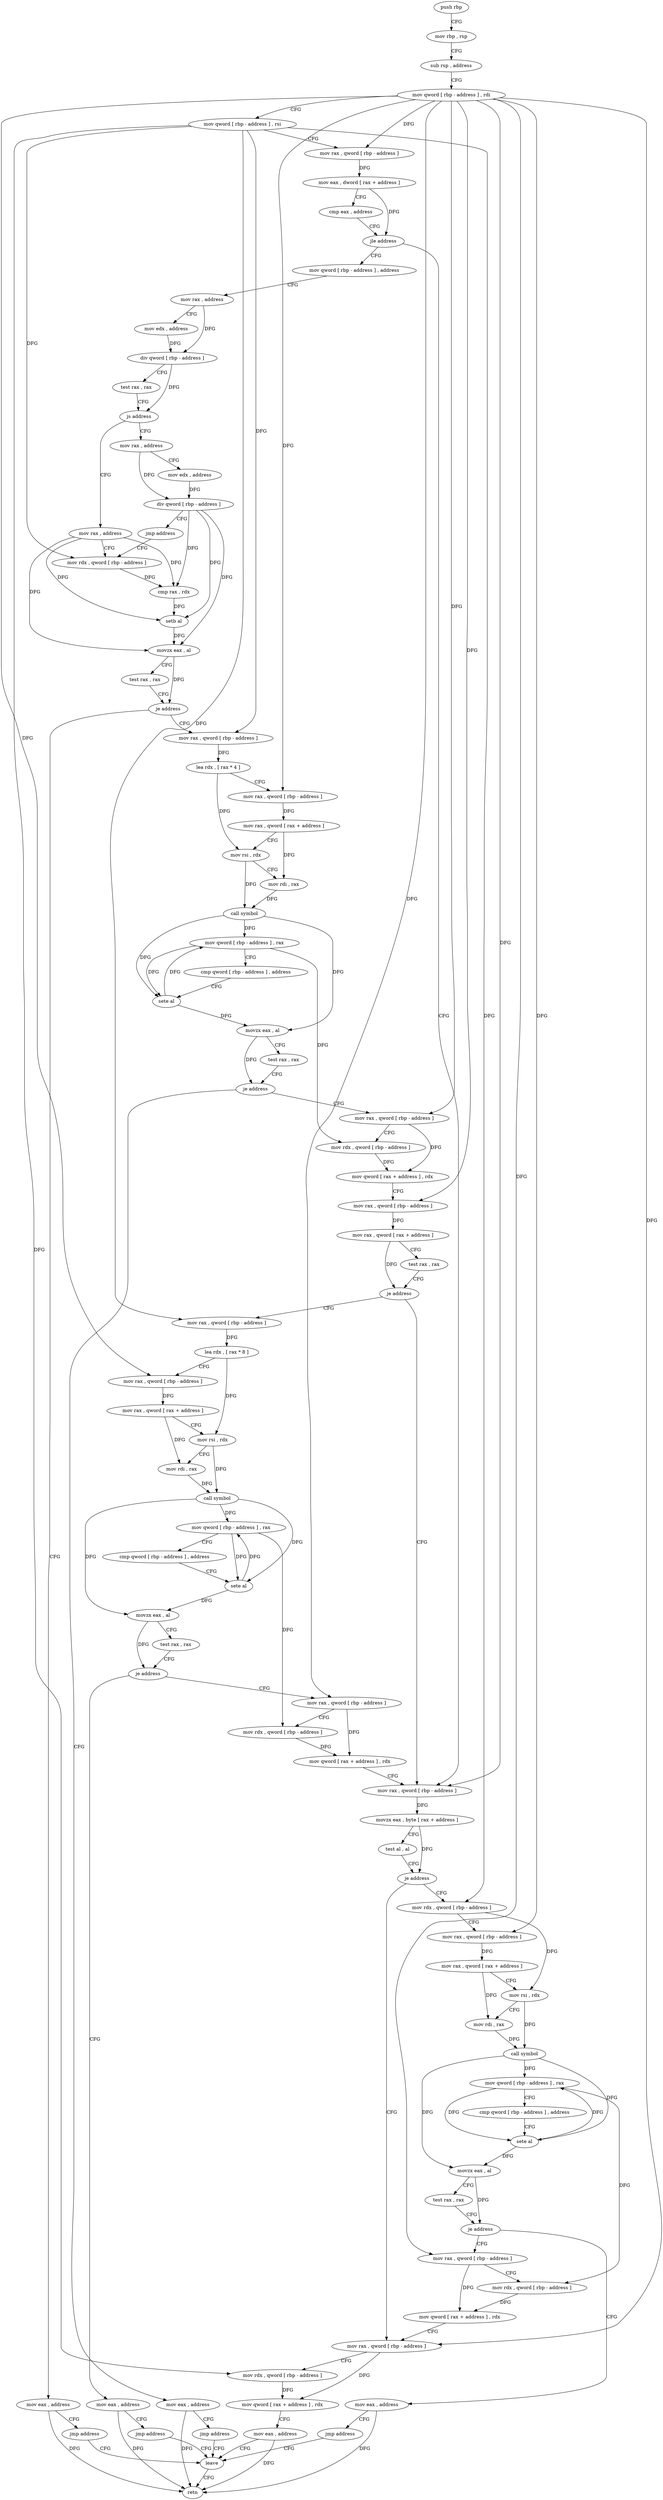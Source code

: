 digraph "func" {
"4366812" [label = "push rbp" ]
"4366813" [label = "mov rbp , rsp" ]
"4366816" [label = "sub rsp , address" ]
"4366820" [label = "mov qword [ rbp - address ] , rdi" ]
"4366824" [label = "mov qword [ rbp - address ] , rsi" ]
"4366828" [label = "mov rax , qword [ rbp - address ]" ]
"4366832" [label = "mov eax , dword [ rax + address ]" ]
"4366838" [label = "cmp eax , address" ]
"4366841" [label = "jle address" ]
"4367088" [label = "mov rax , qword [ rbp - address ]" ]
"4366847" [label = "mov qword [ rbp - address ] , address" ]
"4367092" [label = "movzx eax , byte [ rax + address ]" ]
"4367099" [label = "test al , al" ]
"4367101" [label = "je address" ]
"4367165" [label = "mov rax , qword [ rbp - address ]" ]
"4367103" [label = "mov rdx , qword [ rbp - address ]" ]
"4366855" [label = "mov rax , address" ]
"4366862" [label = "mov edx , address" ]
"4366867" [label = "div qword [ rbp - address ]" ]
"4366871" [label = "test rax , rax" ]
"4366874" [label = "js address" ]
"4366894" [label = "mov rax , address" ]
"4366876" [label = "mov rax , address" ]
"4367169" [label = "mov rdx , qword [ rbp - address ]" ]
"4367173" [label = "mov qword [ rax + address ] , rdx" ]
"4367177" [label = "mov eax , address" ]
"4367182" [label = "leave" ]
"4367107" [label = "mov rax , qword [ rbp - address ]" ]
"4367111" [label = "mov rax , qword [ rax + address ]" ]
"4367115" [label = "mov rsi , rdx" ]
"4367118" [label = "mov rdi , rax" ]
"4367121" [label = "call symbol" ]
"4367126" [label = "mov qword [ rbp - address ] , rax" ]
"4367130" [label = "cmp qword [ rbp - address ] , address" ]
"4367135" [label = "sete al" ]
"4367138" [label = "movzx eax , al" ]
"4367141" [label = "test rax , rax" ]
"4367144" [label = "je address" ]
"4367153" [label = "mov rax , qword [ rbp - address ]" ]
"4367146" [label = "mov eax , address" ]
"4366904" [label = "mov rdx , qword [ rbp - address ]" ]
"4366883" [label = "mov edx , address" ]
"4366888" [label = "div qword [ rbp - address ]" ]
"4366892" [label = "jmp address" ]
"4367157" [label = "mov rdx , qword [ rbp - address ]" ]
"4367161" [label = "mov qword [ rax + address ] , rdx" ]
"4367151" [label = "jmp address" ]
"4366932" [label = "mov rax , qword [ rbp - address ]" ]
"4366936" [label = "lea rdx , [ rax * 4 ]" ]
"4366944" [label = "mov rax , qword [ rbp - address ]" ]
"4366948" [label = "mov rax , qword [ rax + address ]" ]
"4366952" [label = "mov rsi , rdx" ]
"4366955" [label = "mov rdi , rax" ]
"4366958" [label = "call symbol" ]
"4366963" [label = "mov qword [ rbp - address ] , rax" ]
"4366967" [label = "cmp qword [ rbp - address ] , address" ]
"4366972" [label = "sete al" ]
"4366975" [label = "movzx eax , al" ]
"4366978" [label = "test rax , rax" ]
"4366981" [label = "je address" ]
"4366993" [label = "mov rax , qword [ rbp - address ]" ]
"4366983" [label = "mov eax , address" ]
"4366922" [label = "mov eax , address" ]
"4366927" [label = "jmp address" ]
"4366908" [label = "cmp rax , rdx" ]
"4366911" [label = "setb al" ]
"4366914" [label = "movzx eax , al" ]
"4366917" [label = "test rax , rax" ]
"4366920" [label = "je address" ]
"4367183" [label = "retn" ]
"4366997" [label = "mov rdx , qword [ rbp - address ]" ]
"4367001" [label = "mov qword [ rax + address ] , rdx" ]
"4367005" [label = "mov rax , qword [ rbp - address ]" ]
"4367009" [label = "mov rax , qword [ rax + address ]" ]
"4367013" [label = "test rax , rax" ]
"4367016" [label = "je address" ]
"4367018" [label = "mov rax , qword [ rbp - address ]" ]
"4366988" [label = "jmp address" ]
"4367022" [label = "lea rdx , [ rax * 8 ]" ]
"4367030" [label = "mov rax , qword [ rbp - address ]" ]
"4367034" [label = "mov rax , qword [ rax + address ]" ]
"4367038" [label = "mov rsi , rdx" ]
"4367041" [label = "mov rdi , rax" ]
"4367044" [label = "call symbol" ]
"4367049" [label = "mov qword [ rbp - address ] , rax" ]
"4367053" [label = "cmp qword [ rbp - address ] , address" ]
"4367058" [label = "sete al" ]
"4367061" [label = "movzx eax , al" ]
"4367064" [label = "test rax , rax" ]
"4367067" [label = "je address" ]
"4367076" [label = "mov rax , qword [ rbp - address ]" ]
"4367069" [label = "mov eax , address" ]
"4367080" [label = "mov rdx , qword [ rbp - address ]" ]
"4367084" [label = "mov qword [ rax + address ] , rdx" ]
"4367074" [label = "jmp address" ]
"4366812" -> "4366813" [ label = "CFG" ]
"4366813" -> "4366816" [ label = "CFG" ]
"4366816" -> "4366820" [ label = "CFG" ]
"4366820" -> "4366824" [ label = "CFG" ]
"4366820" -> "4366828" [ label = "DFG" ]
"4366820" -> "4367088" [ label = "DFG" ]
"4366820" -> "4367165" [ label = "DFG" ]
"4366820" -> "4367107" [ label = "DFG" ]
"4366820" -> "4367153" [ label = "DFG" ]
"4366820" -> "4366944" [ label = "DFG" ]
"4366820" -> "4366993" [ label = "DFG" ]
"4366820" -> "4367005" [ label = "DFG" ]
"4366820" -> "4367030" [ label = "DFG" ]
"4366820" -> "4367076" [ label = "DFG" ]
"4366824" -> "4366828" [ label = "CFG" ]
"4366824" -> "4367169" [ label = "DFG" ]
"4366824" -> "4367103" [ label = "DFG" ]
"4366824" -> "4366904" [ label = "DFG" ]
"4366824" -> "4366932" [ label = "DFG" ]
"4366824" -> "4367018" [ label = "DFG" ]
"4366828" -> "4366832" [ label = "DFG" ]
"4366832" -> "4366838" [ label = "CFG" ]
"4366832" -> "4366841" [ label = "DFG" ]
"4366838" -> "4366841" [ label = "CFG" ]
"4366841" -> "4367088" [ label = "CFG" ]
"4366841" -> "4366847" [ label = "CFG" ]
"4367088" -> "4367092" [ label = "DFG" ]
"4366847" -> "4366855" [ label = "CFG" ]
"4367092" -> "4367099" [ label = "CFG" ]
"4367092" -> "4367101" [ label = "DFG" ]
"4367099" -> "4367101" [ label = "CFG" ]
"4367101" -> "4367165" [ label = "CFG" ]
"4367101" -> "4367103" [ label = "CFG" ]
"4367165" -> "4367169" [ label = "CFG" ]
"4367165" -> "4367173" [ label = "DFG" ]
"4367103" -> "4367107" [ label = "CFG" ]
"4367103" -> "4367115" [ label = "DFG" ]
"4366855" -> "4366862" [ label = "CFG" ]
"4366855" -> "4366867" [ label = "DFG" ]
"4366862" -> "4366867" [ label = "DFG" ]
"4366867" -> "4366871" [ label = "CFG" ]
"4366867" -> "4366874" [ label = "DFG" ]
"4366871" -> "4366874" [ label = "CFG" ]
"4366874" -> "4366894" [ label = "CFG" ]
"4366874" -> "4366876" [ label = "CFG" ]
"4366894" -> "4366904" [ label = "CFG" ]
"4366894" -> "4366908" [ label = "DFG" ]
"4366894" -> "4366911" [ label = "DFG" ]
"4366894" -> "4366914" [ label = "DFG" ]
"4366876" -> "4366883" [ label = "CFG" ]
"4366876" -> "4366888" [ label = "DFG" ]
"4367169" -> "4367173" [ label = "DFG" ]
"4367173" -> "4367177" [ label = "CFG" ]
"4367177" -> "4367182" [ label = "CFG" ]
"4367177" -> "4367183" [ label = "DFG" ]
"4367182" -> "4367183" [ label = "CFG" ]
"4367107" -> "4367111" [ label = "DFG" ]
"4367111" -> "4367115" [ label = "CFG" ]
"4367111" -> "4367118" [ label = "DFG" ]
"4367115" -> "4367118" [ label = "CFG" ]
"4367115" -> "4367121" [ label = "DFG" ]
"4367118" -> "4367121" [ label = "DFG" ]
"4367121" -> "4367126" [ label = "DFG" ]
"4367121" -> "4367135" [ label = "DFG" ]
"4367121" -> "4367138" [ label = "DFG" ]
"4367126" -> "4367130" [ label = "CFG" ]
"4367126" -> "4367135" [ label = "DFG" ]
"4367126" -> "4367157" [ label = "DFG" ]
"4367130" -> "4367135" [ label = "CFG" ]
"4367135" -> "4367138" [ label = "DFG" ]
"4367135" -> "4367126" [ label = "DFG" ]
"4367138" -> "4367141" [ label = "CFG" ]
"4367138" -> "4367144" [ label = "DFG" ]
"4367141" -> "4367144" [ label = "CFG" ]
"4367144" -> "4367153" [ label = "CFG" ]
"4367144" -> "4367146" [ label = "CFG" ]
"4367153" -> "4367157" [ label = "CFG" ]
"4367153" -> "4367161" [ label = "DFG" ]
"4367146" -> "4367151" [ label = "CFG" ]
"4367146" -> "4367183" [ label = "DFG" ]
"4366904" -> "4366908" [ label = "DFG" ]
"4366883" -> "4366888" [ label = "DFG" ]
"4366888" -> "4366892" [ label = "CFG" ]
"4366888" -> "4366908" [ label = "DFG" ]
"4366888" -> "4366911" [ label = "DFG" ]
"4366888" -> "4366914" [ label = "DFG" ]
"4366892" -> "4366904" [ label = "CFG" ]
"4367157" -> "4367161" [ label = "DFG" ]
"4367161" -> "4367165" [ label = "CFG" ]
"4367151" -> "4367182" [ label = "CFG" ]
"4366932" -> "4366936" [ label = "DFG" ]
"4366936" -> "4366944" [ label = "CFG" ]
"4366936" -> "4366952" [ label = "DFG" ]
"4366944" -> "4366948" [ label = "DFG" ]
"4366948" -> "4366952" [ label = "CFG" ]
"4366948" -> "4366955" [ label = "DFG" ]
"4366952" -> "4366955" [ label = "CFG" ]
"4366952" -> "4366958" [ label = "DFG" ]
"4366955" -> "4366958" [ label = "DFG" ]
"4366958" -> "4366963" [ label = "DFG" ]
"4366958" -> "4366972" [ label = "DFG" ]
"4366958" -> "4366975" [ label = "DFG" ]
"4366963" -> "4366967" [ label = "CFG" ]
"4366963" -> "4366972" [ label = "DFG" ]
"4366963" -> "4366997" [ label = "DFG" ]
"4366967" -> "4366972" [ label = "CFG" ]
"4366972" -> "4366975" [ label = "DFG" ]
"4366972" -> "4366963" [ label = "DFG" ]
"4366975" -> "4366978" [ label = "CFG" ]
"4366975" -> "4366981" [ label = "DFG" ]
"4366978" -> "4366981" [ label = "CFG" ]
"4366981" -> "4366993" [ label = "CFG" ]
"4366981" -> "4366983" [ label = "CFG" ]
"4366993" -> "4366997" [ label = "CFG" ]
"4366993" -> "4367001" [ label = "DFG" ]
"4366983" -> "4366988" [ label = "CFG" ]
"4366983" -> "4367183" [ label = "DFG" ]
"4366922" -> "4366927" [ label = "CFG" ]
"4366922" -> "4367183" [ label = "DFG" ]
"4366927" -> "4367182" [ label = "CFG" ]
"4366908" -> "4366911" [ label = "DFG" ]
"4366911" -> "4366914" [ label = "DFG" ]
"4366914" -> "4366917" [ label = "CFG" ]
"4366914" -> "4366920" [ label = "DFG" ]
"4366917" -> "4366920" [ label = "CFG" ]
"4366920" -> "4366932" [ label = "CFG" ]
"4366920" -> "4366922" [ label = "CFG" ]
"4366997" -> "4367001" [ label = "DFG" ]
"4367001" -> "4367005" [ label = "CFG" ]
"4367005" -> "4367009" [ label = "DFG" ]
"4367009" -> "4367013" [ label = "CFG" ]
"4367009" -> "4367016" [ label = "DFG" ]
"4367013" -> "4367016" [ label = "CFG" ]
"4367016" -> "4367088" [ label = "CFG" ]
"4367016" -> "4367018" [ label = "CFG" ]
"4367018" -> "4367022" [ label = "DFG" ]
"4366988" -> "4367182" [ label = "CFG" ]
"4367022" -> "4367030" [ label = "CFG" ]
"4367022" -> "4367038" [ label = "DFG" ]
"4367030" -> "4367034" [ label = "DFG" ]
"4367034" -> "4367038" [ label = "CFG" ]
"4367034" -> "4367041" [ label = "DFG" ]
"4367038" -> "4367041" [ label = "CFG" ]
"4367038" -> "4367044" [ label = "DFG" ]
"4367041" -> "4367044" [ label = "DFG" ]
"4367044" -> "4367049" [ label = "DFG" ]
"4367044" -> "4367058" [ label = "DFG" ]
"4367044" -> "4367061" [ label = "DFG" ]
"4367049" -> "4367053" [ label = "CFG" ]
"4367049" -> "4367058" [ label = "DFG" ]
"4367049" -> "4367080" [ label = "DFG" ]
"4367053" -> "4367058" [ label = "CFG" ]
"4367058" -> "4367061" [ label = "DFG" ]
"4367058" -> "4367049" [ label = "DFG" ]
"4367061" -> "4367064" [ label = "CFG" ]
"4367061" -> "4367067" [ label = "DFG" ]
"4367064" -> "4367067" [ label = "CFG" ]
"4367067" -> "4367076" [ label = "CFG" ]
"4367067" -> "4367069" [ label = "CFG" ]
"4367076" -> "4367080" [ label = "CFG" ]
"4367076" -> "4367084" [ label = "DFG" ]
"4367069" -> "4367074" [ label = "CFG" ]
"4367069" -> "4367183" [ label = "DFG" ]
"4367080" -> "4367084" [ label = "DFG" ]
"4367084" -> "4367088" [ label = "CFG" ]
"4367074" -> "4367182" [ label = "CFG" ]
}
